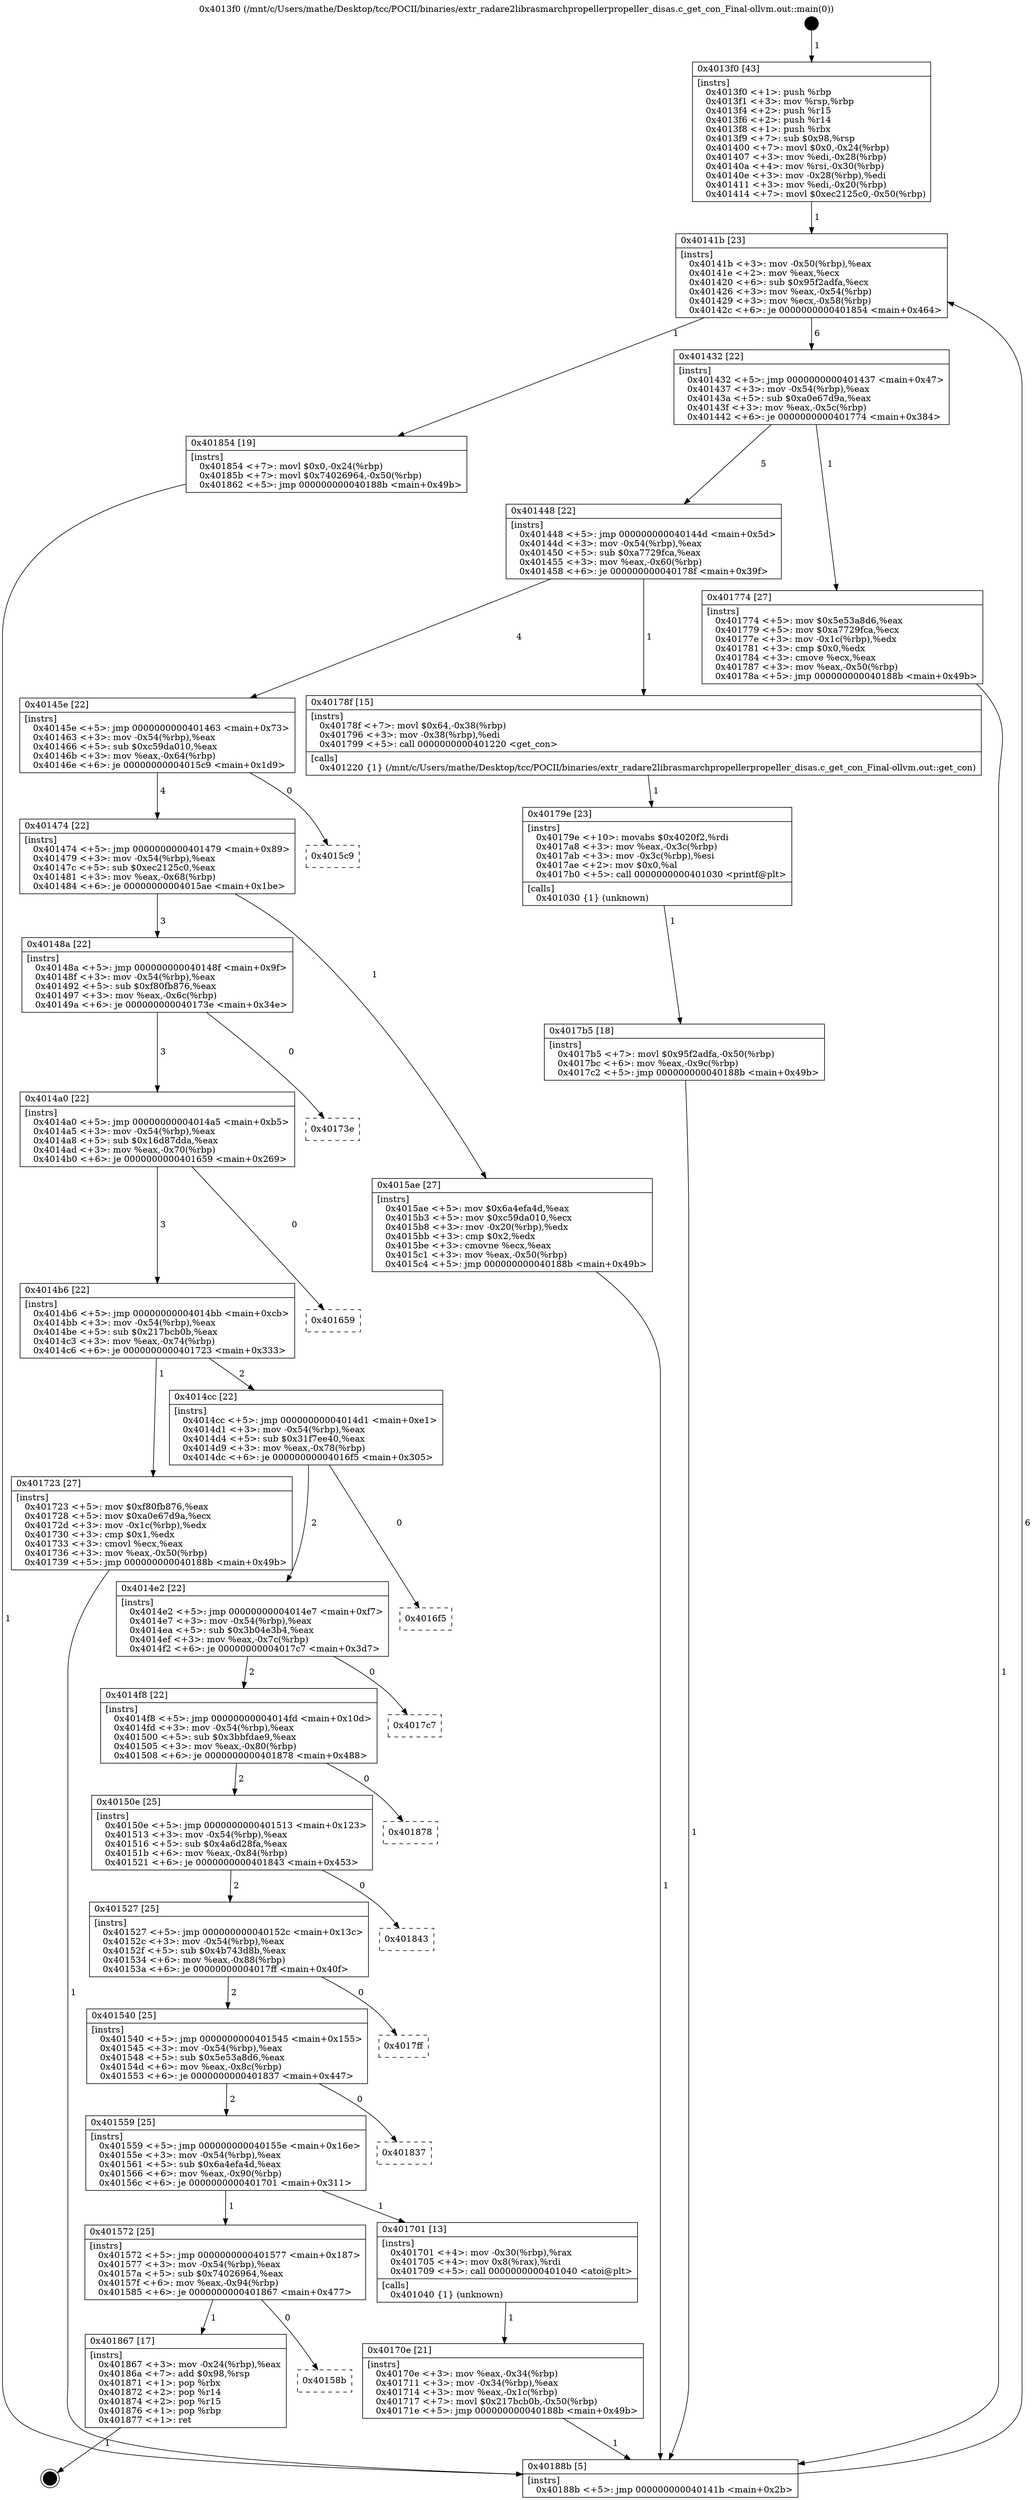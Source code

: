 digraph "0x4013f0" {
  label = "0x4013f0 (/mnt/c/Users/mathe/Desktop/tcc/POCII/binaries/extr_radare2librasmarchpropellerpropeller_disas.c_get_con_Final-ollvm.out::main(0))"
  labelloc = "t"
  node[shape=record]

  Entry [label="",width=0.3,height=0.3,shape=circle,fillcolor=black,style=filled]
  "0x40141b" [label="{
     0x40141b [23]\l
     | [instrs]\l
     &nbsp;&nbsp;0x40141b \<+3\>: mov -0x50(%rbp),%eax\l
     &nbsp;&nbsp;0x40141e \<+2\>: mov %eax,%ecx\l
     &nbsp;&nbsp;0x401420 \<+6\>: sub $0x95f2adfa,%ecx\l
     &nbsp;&nbsp;0x401426 \<+3\>: mov %eax,-0x54(%rbp)\l
     &nbsp;&nbsp;0x401429 \<+3\>: mov %ecx,-0x58(%rbp)\l
     &nbsp;&nbsp;0x40142c \<+6\>: je 0000000000401854 \<main+0x464\>\l
  }"]
  "0x401854" [label="{
     0x401854 [19]\l
     | [instrs]\l
     &nbsp;&nbsp;0x401854 \<+7\>: movl $0x0,-0x24(%rbp)\l
     &nbsp;&nbsp;0x40185b \<+7\>: movl $0x74026964,-0x50(%rbp)\l
     &nbsp;&nbsp;0x401862 \<+5\>: jmp 000000000040188b \<main+0x49b\>\l
  }"]
  "0x401432" [label="{
     0x401432 [22]\l
     | [instrs]\l
     &nbsp;&nbsp;0x401432 \<+5\>: jmp 0000000000401437 \<main+0x47\>\l
     &nbsp;&nbsp;0x401437 \<+3\>: mov -0x54(%rbp),%eax\l
     &nbsp;&nbsp;0x40143a \<+5\>: sub $0xa0e67d9a,%eax\l
     &nbsp;&nbsp;0x40143f \<+3\>: mov %eax,-0x5c(%rbp)\l
     &nbsp;&nbsp;0x401442 \<+6\>: je 0000000000401774 \<main+0x384\>\l
  }"]
  Exit [label="",width=0.3,height=0.3,shape=circle,fillcolor=black,style=filled,peripheries=2]
  "0x401774" [label="{
     0x401774 [27]\l
     | [instrs]\l
     &nbsp;&nbsp;0x401774 \<+5\>: mov $0x5e53a8d6,%eax\l
     &nbsp;&nbsp;0x401779 \<+5\>: mov $0xa7729fca,%ecx\l
     &nbsp;&nbsp;0x40177e \<+3\>: mov -0x1c(%rbp),%edx\l
     &nbsp;&nbsp;0x401781 \<+3\>: cmp $0x0,%edx\l
     &nbsp;&nbsp;0x401784 \<+3\>: cmove %ecx,%eax\l
     &nbsp;&nbsp;0x401787 \<+3\>: mov %eax,-0x50(%rbp)\l
     &nbsp;&nbsp;0x40178a \<+5\>: jmp 000000000040188b \<main+0x49b\>\l
  }"]
  "0x401448" [label="{
     0x401448 [22]\l
     | [instrs]\l
     &nbsp;&nbsp;0x401448 \<+5\>: jmp 000000000040144d \<main+0x5d\>\l
     &nbsp;&nbsp;0x40144d \<+3\>: mov -0x54(%rbp),%eax\l
     &nbsp;&nbsp;0x401450 \<+5\>: sub $0xa7729fca,%eax\l
     &nbsp;&nbsp;0x401455 \<+3\>: mov %eax,-0x60(%rbp)\l
     &nbsp;&nbsp;0x401458 \<+6\>: je 000000000040178f \<main+0x39f\>\l
  }"]
  "0x40158b" [label="{
     0x40158b\l
  }", style=dashed]
  "0x40178f" [label="{
     0x40178f [15]\l
     | [instrs]\l
     &nbsp;&nbsp;0x40178f \<+7\>: movl $0x64,-0x38(%rbp)\l
     &nbsp;&nbsp;0x401796 \<+3\>: mov -0x38(%rbp),%edi\l
     &nbsp;&nbsp;0x401799 \<+5\>: call 0000000000401220 \<get_con\>\l
     | [calls]\l
     &nbsp;&nbsp;0x401220 \{1\} (/mnt/c/Users/mathe/Desktop/tcc/POCII/binaries/extr_radare2librasmarchpropellerpropeller_disas.c_get_con_Final-ollvm.out::get_con)\l
  }"]
  "0x40145e" [label="{
     0x40145e [22]\l
     | [instrs]\l
     &nbsp;&nbsp;0x40145e \<+5\>: jmp 0000000000401463 \<main+0x73\>\l
     &nbsp;&nbsp;0x401463 \<+3\>: mov -0x54(%rbp),%eax\l
     &nbsp;&nbsp;0x401466 \<+5\>: sub $0xc59da010,%eax\l
     &nbsp;&nbsp;0x40146b \<+3\>: mov %eax,-0x64(%rbp)\l
     &nbsp;&nbsp;0x40146e \<+6\>: je 00000000004015c9 \<main+0x1d9\>\l
  }"]
  "0x401867" [label="{
     0x401867 [17]\l
     | [instrs]\l
     &nbsp;&nbsp;0x401867 \<+3\>: mov -0x24(%rbp),%eax\l
     &nbsp;&nbsp;0x40186a \<+7\>: add $0x98,%rsp\l
     &nbsp;&nbsp;0x401871 \<+1\>: pop %rbx\l
     &nbsp;&nbsp;0x401872 \<+2\>: pop %r14\l
     &nbsp;&nbsp;0x401874 \<+2\>: pop %r15\l
     &nbsp;&nbsp;0x401876 \<+1\>: pop %rbp\l
     &nbsp;&nbsp;0x401877 \<+1\>: ret\l
  }"]
  "0x4015c9" [label="{
     0x4015c9\l
  }", style=dashed]
  "0x401474" [label="{
     0x401474 [22]\l
     | [instrs]\l
     &nbsp;&nbsp;0x401474 \<+5\>: jmp 0000000000401479 \<main+0x89\>\l
     &nbsp;&nbsp;0x401479 \<+3\>: mov -0x54(%rbp),%eax\l
     &nbsp;&nbsp;0x40147c \<+5\>: sub $0xec2125c0,%eax\l
     &nbsp;&nbsp;0x401481 \<+3\>: mov %eax,-0x68(%rbp)\l
     &nbsp;&nbsp;0x401484 \<+6\>: je 00000000004015ae \<main+0x1be\>\l
  }"]
  "0x4017b5" [label="{
     0x4017b5 [18]\l
     | [instrs]\l
     &nbsp;&nbsp;0x4017b5 \<+7\>: movl $0x95f2adfa,-0x50(%rbp)\l
     &nbsp;&nbsp;0x4017bc \<+6\>: mov %eax,-0x9c(%rbp)\l
     &nbsp;&nbsp;0x4017c2 \<+5\>: jmp 000000000040188b \<main+0x49b\>\l
  }"]
  "0x4015ae" [label="{
     0x4015ae [27]\l
     | [instrs]\l
     &nbsp;&nbsp;0x4015ae \<+5\>: mov $0x6a4efa4d,%eax\l
     &nbsp;&nbsp;0x4015b3 \<+5\>: mov $0xc59da010,%ecx\l
     &nbsp;&nbsp;0x4015b8 \<+3\>: mov -0x20(%rbp),%edx\l
     &nbsp;&nbsp;0x4015bb \<+3\>: cmp $0x2,%edx\l
     &nbsp;&nbsp;0x4015be \<+3\>: cmovne %ecx,%eax\l
     &nbsp;&nbsp;0x4015c1 \<+3\>: mov %eax,-0x50(%rbp)\l
     &nbsp;&nbsp;0x4015c4 \<+5\>: jmp 000000000040188b \<main+0x49b\>\l
  }"]
  "0x40148a" [label="{
     0x40148a [22]\l
     | [instrs]\l
     &nbsp;&nbsp;0x40148a \<+5\>: jmp 000000000040148f \<main+0x9f\>\l
     &nbsp;&nbsp;0x40148f \<+3\>: mov -0x54(%rbp),%eax\l
     &nbsp;&nbsp;0x401492 \<+5\>: sub $0xf80fb876,%eax\l
     &nbsp;&nbsp;0x401497 \<+3\>: mov %eax,-0x6c(%rbp)\l
     &nbsp;&nbsp;0x40149a \<+6\>: je 000000000040173e \<main+0x34e\>\l
  }"]
  "0x40188b" [label="{
     0x40188b [5]\l
     | [instrs]\l
     &nbsp;&nbsp;0x40188b \<+5\>: jmp 000000000040141b \<main+0x2b\>\l
  }"]
  "0x4013f0" [label="{
     0x4013f0 [43]\l
     | [instrs]\l
     &nbsp;&nbsp;0x4013f0 \<+1\>: push %rbp\l
     &nbsp;&nbsp;0x4013f1 \<+3\>: mov %rsp,%rbp\l
     &nbsp;&nbsp;0x4013f4 \<+2\>: push %r15\l
     &nbsp;&nbsp;0x4013f6 \<+2\>: push %r14\l
     &nbsp;&nbsp;0x4013f8 \<+1\>: push %rbx\l
     &nbsp;&nbsp;0x4013f9 \<+7\>: sub $0x98,%rsp\l
     &nbsp;&nbsp;0x401400 \<+7\>: movl $0x0,-0x24(%rbp)\l
     &nbsp;&nbsp;0x401407 \<+3\>: mov %edi,-0x28(%rbp)\l
     &nbsp;&nbsp;0x40140a \<+4\>: mov %rsi,-0x30(%rbp)\l
     &nbsp;&nbsp;0x40140e \<+3\>: mov -0x28(%rbp),%edi\l
     &nbsp;&nbsp;0x401411 \<+3\>: mov %edi,-0x20(%rbp)\l
     &nbsp;&nbsp;0x401414 \<+7\>: movl $0xec2125c0,-0x50(%rbp)\l
  }"]
  "0x40179e" [label="{
     0x40179e [23]\l
     | [instrs]\l
     &nbsp;&nbsp;0x40179e \<+10\>: movabs $0x4020f2,%rdi\l
     &nbsp;&nbsp;0x4017a8 \<+3\>: mov %eax,-0x3c(%rbp)\l
     &nbsp;&nbsp;0x4017ab \<+3\>: mov -0x3c(%rbp),%esi\l
     &nbsp;&nbsp;0x4017ae \<+2\>: mov $0x0,%al\l
     &nbsp;&nbsp;0x4017b0 \<+5\>: call 0000000000401030 \<printf@plt\>\l
     | [calls]\l
     &nbsp;&nbsp;0x401030 \{1\} (unknown)\l
  }"]
  "0x40173e" [label="{
     0x40173e\l
  }", style=dashed]
  "0x4014a0" [label="{
     0x4014a0 [22]\l
     | [instrs]\l
     &nbsp;&nbsp;0x4014a0 \<+5\>: jmp 00000000004014a5 \<main+0xb5\>\l
     &nbsp;&nbsp;0x4014a5 \<+3\>: mov -0x54(%rbp),%eax\l
     &nbsp;&nbsp;0x4014a8 \<+5\>: sub $0x16d87dda,%eax\l
     &nbsp;&nbsp;0x4014ad \<+3\>: mov %eax,-0x70(%rbp)\l
     &nbsp;&nbsp;0x4014b0 \<+6\>: je 0000000000401659 \<main+0x269\>\l
  }"]
  "0x40170e" [label="{
     0x40170e [21]\l
     | [instrs]\l
     &nbsp;&nbsp;0x40170e \<+3\>: mov %eax,-0x34(%rbp)\l
     &nbsp;&nbsp;0x401711 \<+3\>: mov -0x34(%rbp),%eax\l
     &nbsp;&nbsp;0x401714 \<+3\>: mov %eax,-0x1c(%rbp)\l
     &nbsp;&nbsp;0x401717 \<+7\>: movl $0x217bcb0b,-0x50(%rbp)\l
     &nbsp;&nbsp;0x40171e \<+5\>: jmp 000000000040188b \<main+0x49b\>\l
  }"]
  "0x401659" [label="{
     0x401659\l
  }", style=dashed]
  "0x4014b6" [label="{
     0x4014b6 [22]\l
     | [instrs]\l
     &nbsp;&nbsp;0x4014b6 \<+5\>: jmp 00000000004014bb \<main+0xcb\>\l
     &nbsp;&nbsp;0x4014bb \<+3\>: mov -0x54(%rbp),%eax\l
     &nbsp;&nbsp;0x4014be \<+5\>: sub $0x217bcb0b,%eax\l
     &nbsp;&nbsp;0x4014c3 \<+3\>: mov %eax,-0x74(%rbp)\l
     &nbsp;&nbsp;0x4014c6 \<+6\>: je 0000000000401723 \<main+0x333\>\l
  }"]
  "0x401572" [label="{
     0x401572 [25]\l
     | [instrs]\l
     &nbsp;&nbsp;0x401572 \<+5\>: jmp 0000000000401577 \<main+0x187\>\l
     &nbsp;&nbsp;0x401577 \<+3\>: mov -0x54(%rbp),%eax\l
     &nbsp;&nbsp;0x40157a \<+5\>: sub $0x74026964,%eax\l
     &nbsp;&nbsp;0x40157f \<+6\>: mov %eax,-0x94(%rbp)\l
     &nbsp;&nbsp;0x401585 \<+6\>: je 0000000000401867 \<main+0x477\>\l
  }"]
  "0x401723" [label="{
     0x401723 [27]\l
     | [instrs]\l
     &nbsp;&nbsp;0x401723 \<+5\>: mov $0xf80fb876,%eax\l
     &nbsp;&nbsp;0x401728 \<+5\>: mov $0xa0e67d9a,%ecx\l
     &nbsp;&nbsp;0x40172d \<+3\>: mov -0x1c(%rbp),%edx\l
     &nbsp;&nbsp;0x401730 \<+3\>: cmp $0x1,%edx\l
     &nbsp;&nbsp;0x401733 \<+3\>: cmovl %ecx,%eax\l
     &nbsp;&nbsp;0x401736 \<+3\>: mov %eax,-0x50(%rbp)\l
     &nbsp;&nbsp;0x401739 \<+5\>: jmp 000000000040188b \<main+0x49b\>\l
  }"]
  "0x4014cc" [label="{
     0x4014cc [22]\l
     | [instrs]\l
     &nbsp;&nbsp;0x4014cc \<+5\>: jmp 00000000004014d1 \<main+0xe1\>\l
     &nbsp;&nbsp;0x4014d1 \<+3\>: mov -0x54(%rbp),%eax\l
     &nbsp;&nbsp;0x4014d4 \<+5\>: sub $0x31f7ee40,%eax\l
     &nbsp;&nbsp;0x4014d9 \<+3\>: mov %eax,-0x78(%rbp)\l
     &nbsp;&nbsp;0x4014dc \<+6\>: je 00000000004016f5 \<main+0x305\>\l
  }"]
  "0x401701" [label="{
     0x401701 [13]\l
     | [instrs]\l
     &nbsp;&nbsp;0x401701 \<+4\>: mov -0x30(%rbp),%rax\l
     &nbsp;&nbsp;0x401705 \<+4\>: mov 0x8(%rax),%rdi\l
     &nbsp;&nbsp;0x401709 \<+5\>: call 0000000000401040 \<atoi@plt\>\l
     | [calls]\l
     &nbsp;&nbsp;0x401040 \{1\} (unknown)\l
  }"]
  "0x4016f5" [label="{
     0x4016f5\l
  }", style=dashed]
  "0x4014e2" [label="{
     0x4014e2 [22]\l
     | [instrs]\l
     &nbsp;&nbsp;0x4014e2 \<+5\>: jmp 00000000004014e7 \<main+0xf7\>\l
     &nbsp;&nbsp;0x4014e7 \<+3\>: mov -0x54(%rbp),%eax\l
     &nbsp;&nbsp;0x4014ea \<+5\>: sub $0x3b04e3b4,%eax\l
     &nbsp;&nbsp;0x4014ef \<+3\>: mov %eax,-0x7c(%rbp)\l
     &nbsp;&nbsp;0x4014f2 \<+6\>: je 00000000004017c7 \<main+0x3d7\>\l
  }"]
  "0x401559" [label="{
     0x401559 [25]\l
     | [instrs]\l
     &nbsp;&nbsp;0x401559 \<+5\>: jmp 000000000040155e \<main+0x16e\>\l
     &nbsp;&nbsp;0x40155e \<+3\>: mov -0x54(%rbp),%eax\l
     &nbsp;&nbsp;0x401561 \<+5\>: sub $0x6a4efa4d,%eax\l
     &nbsp;&nbsp;0x401566 \<+6\>: mov %eax,-0x90(%rbp)\l
     &nbsp;&nbsp;0x40156c \<+6\>: je 0000000000401701 \<main+0x311\>\l
  }"]
  "0x4017c7" [label="{
     0x4017c7\l
  }", style=dashed]
  "0x4014f8" [label="{
     0x4014f8 [22]\l
     | [instrs]\l
     &nbsp;&nbsp;0x4014f8 \<+5\>: jmp 00000000004014fd \<main+0x10d\>\l
     &nbsp;&nbsp;0x4014fd \<+3\>: mov -0x54(%rbp),%eax\l
     &nbsp;&nbsp;0x401500 \<+5\>: sub $0x3bbfdae9,%eax\l
     &nbsp;&nbsp;0x401505 \<+3\>: mov %eax,-0x80(%rbp)\l
     &nbsp;&nbsp;0x401508 \<+6\>: je 0000000000401878 \<main+0x488\>\l
  }"]
  "0x401837" [label="{
     0x401837\l
  }", style=dashed]
  "0x401878" [label="{
     0x401878\l
  }", style=dashed]
  "0x40150e" [label="{
     0x40150e [25]\l
     | [instrs]\l
     &nbsp;&nbsp;0x40150e \<+5\>: jmp 0000000000401513 \<main+0x123\>\l
     &nbsp;&nbsp;0x401513 \<+3\>: mov -0x54(%rbp),%eax\l
     &nbsp;&nbsp;0x401516 \<+5\>: sub $0x4a6d28fa,%eax\l
     &nbsp;&nbsp;0x40151b \<+6\>: mov %eax,-0x84(%rbp)\l
     &nbsp;&nbsp;0x401521 \<+6\>: je 0000000000401843 \<main+0x453\>\l
  }"]
  "0x401540" [label="{
     0x401540 [25]\l
     | [instrs]\l
     &nbsp;&nbsp;0x401540 \<+5\>: jmp 0000000000401545 \<main+0x155\>\l
     &nbsp;&nbsp;0x401545 \<+3\>: mov -0x54(%rbp),%eax\l
     &nbsp;&nbsp;0x401548 \<+5\>: sub $0x5e53a8d6,%eax\l
     &nbsp;&nbsp;0x40154d \<+6\>: mov %eax,-0x8c(%rbp)\l
     &nbsp;&nbsp;0x401553 \<+6\>: je 0000000000401837 \<main+0x447\>\l
  }"]
  "0x401843" [label="{
     0x401843\l
  }", style=dashed]
  "0x401527" [label="{
     0x401527 [25]\l
     | [instrs]\l
     &nbsp;&nbsp;0x401527 \<+5\>: jmp 000000000040152c \<main+0x13c\>\l
     &nbsp;&nbsp;0x40152c \<+3\>: mov -0x54(%rbp),%eax\l
     &nbsp;&nbsp;0x40152f \<+5\>: sub $0x4b743d8b,%eax\l
     &nbsp;&nbsp;0x401534 \<+6\>: mov %eax,-0x88(%rbp)\l
     &nbsp;&nbsp;0x40153a \<+6\>: je 00000000004017ff \<main+0x40f\>\l
  }"]
  "0x4017ff" [label="{
     0x4017ff\l
  }", style=dashed]
  Entry -> "0x4013f0" [label=" 1"]
  "0x40141b" -> "0x401854" [label=" 1"]
  "0x40141b" -> "0x401432" [label=" 6"]
  "0x401867" -> Exit [label=" 1"]
  "0x401432" -> "0x401774" [label=" 1"]
  "0x401432" -> "0x401448" [label=" 5"]
  "0x401572" -> "0x40158b" [label=" 0"]
  "0x401448" -> "0x40178f" [label=" 1"]
  "0x401448" -> "0x40145e" [label=" 4"]
  "0x401572" -> "0x401867" [label=" 1"]
  "0x40145e" -> "0x4015c9" [label=" 0"]
  "0x40145e" -> "0x401474" [label=" 4"]
  "0x401854" -> "0x40188b" [label=" 1"]
  "0x401474" -> "0x4015ae" [label=" 1"]
  "0x401474" -> "0x40148a" [label=" 3"]
  "0x4015ae" -> "0x40188b" [label=" 1"]
  "0x4013f0" -> "0x40141b" [label=" 1"]
  "0x40188b" -> "0x40141b" [label=" 6"]
  "0x4017b5" -> "0x40188b" [label=" 1"]
  "0x40148a" -> "0x40173e" [label=" 0"]
  "0x40148a" -> "0x4014a0" [label=" 3"]
  "0x40179e" -> "0x4017b5" [label=" 1"]
  "0x4014a0" -> "0x401659" [label=" 0"]
  "0x4014a0" -> "0x4014b6" [label=" 3"]
  "0x40178f" -> "0x40179e" [label=" 1"]
  "0x4014b6" -> "0x401723" [label=" 1"]
  "0x4014b6" -> "0x4014cc" [label=" 2"]
  "0x401774" -> "0x40188b" [label=" 1"]
  "0x4014cc" -> "0x4016f5" [label=" 0"]
  "0x4014cc" -> "0x4014e2" [label=" 2"]
  "0x401723" -> "0x40188b" [label=" 1"]
  "0x4014e2" -> "0x4017c7" [label=" 0"]
  "0x4014e2" -> "0x4014f8" [label=" 2"]
  "0x401701" -> "0x40170e" [label=" 1"]
  "0x4014f8" -> "0x401878" [label=" 0"]
  "0x4014f8" -> "0x40150e" [label=" 2"]
  "0x401559" -> "0x401572" [label=" 1"]
  "0x40150e" -> "0x401843" [label=" 0"]
  "0x40150e" -> "0x401527" [label=" 2"]
  "0x40170e" -> "0x40188b" [label=" 1"]
  "0x401527" -> "0x4017ff" [label=" 0"]
  "0x401527" -> "0x401540" [label=" 2"]
  "0x401559" -> "0x401701" [label=" 1"]
  "0x401540" -> "0x401837" [label=" 0"]
  "0x401540" -> "0x401559" [label=" 2"]
}
